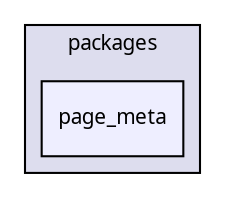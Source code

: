 digraph "packages/page/packages/page_meta/" {
  compound=true
  node [ fontsize="10", fontname="FreeSans.ttf"];
  edge [ labelfontsize="10", labelfontname="FreeSans.ttf"];
  subgraph clusterdir_45d5d742c6a2e963177f6f892a398aed {
    graph [ bgcolor="#ddddee", pencolor="black", label="packages" fontname="FreeSans.ttf", fontsize="10", URL="dir_45d5d742c6a2e963177f6f892a398aed.html"]
  dir_b98c6ac6e5db66c0f5dbf5ca992c8845 [shape=box, label="page_meta", style="filled", fillcolor="#eeeeff", pencolor="black", URL="dir_b98c6ac6e5db66c0f5dbf5ca992c8845.html"];
  }
}

